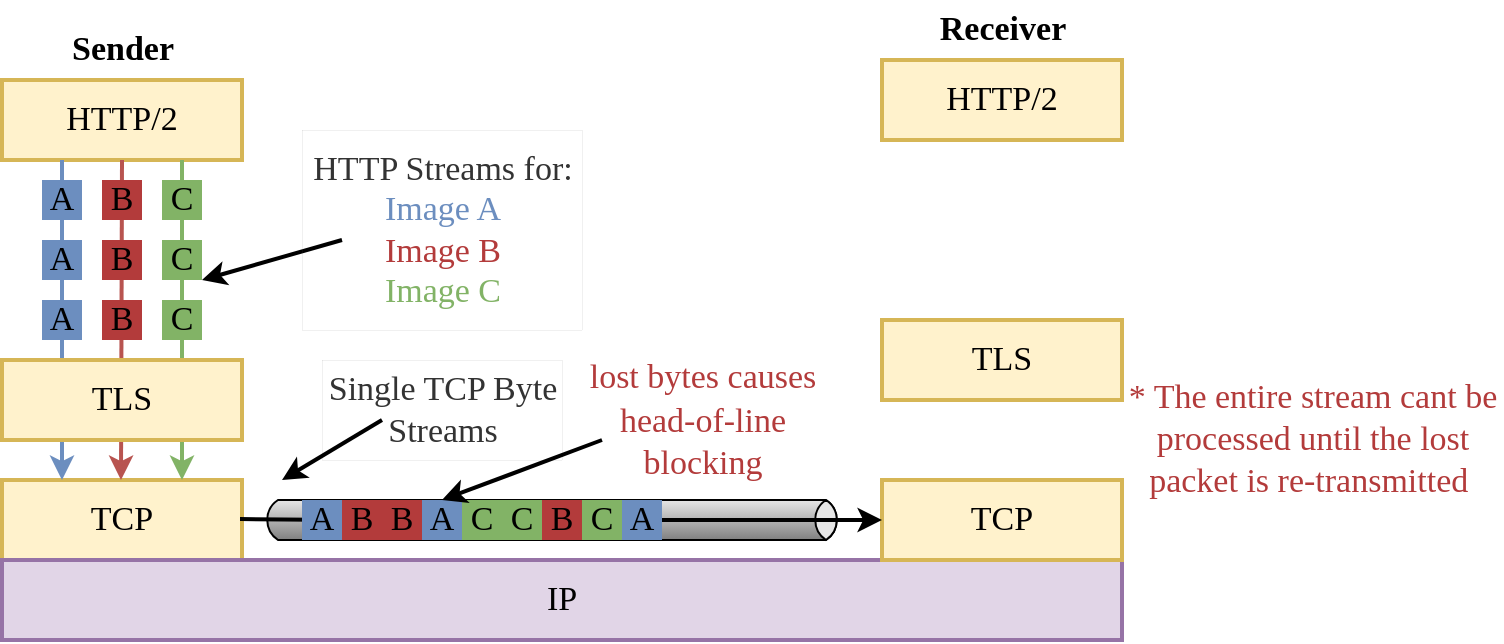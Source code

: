 <mxfile version="20.2.0" type="device"><diagram id="wT1ypxs-N-_fi6-ERzpt" name="Page-1"><mxGraphModel dx="1247" dy="627" grid="1" gridSize="10" guides="1" tooltips="1" connect="1" arrows="1" fold="1" page="1" pageScale="1" pageWidth="827" pageHeight="1169" math="0" shadow="0"><root><mxCell id="0"/><mxCell id="1" parent="0"/><mxCell id="jYlq2Y5q73pHyzIZ-Mcy-1" value="HTTP/2" style="rounded=0;whiteSpace=wrap;html=1;strokeColor=#d6b656;fillColor=#fff2cc;strokeWidth=2;fontFamily=Ubuntu Condensed;fontSource=https%3A%2F%2Ffonts.googleapis.com%2Fcss%3Ffamily%3DUbuntu%2BCondensed;fontSize=17;" parent="1" vertex="1"><mxGeometry x="120" y="200" width="120" height="40" as="geometry"/></mxCell><mxCell id="jYlq2Y5q73pHyzIZ-Mcy-2" value="HTTP/2" style="rounded=0;whiteSpace=wrap;html=1;fillColor=#fff2cc;strokeColor=#d6b656;strokeWidth=2;fontFamily=Ubuntu Condensed;fontSource=https%3A%2F%2Ffonts.googleapis.com%2Fcss%3Ffamily%3DUbuntu%2BCondensed;fontSize=17;" parent="1" vertex="1"><mxGeometry x="560" y="190" width="120" height="40" as="geometry"/></mxCell><mxCell id="jYlq2Y5q73pHyzIZ-Mcy-4" value="TCP" style="rounded=0;whiteSpace=wrap;html=1;strokeColor=#d6b656;fillColor=#fff2cc;strokeWidth=2;fontFamily=Ubuntu Condensed;fontSource=https%3A%2F%2Ffonts.googleapis.com%2Fcss%3Ffamily%3DUbuntu%2BCondensed;fontSize=17;" parent="1" vertex="1"><mxGeometry x="120" y="400" width="120" height="40" as="geometry"/></mxCell><mxCell id="jYlq2Y5q73pHyzIZ-Mcy-5" value="IP" style="rounded=0;whiteSpace=wrap;html=1;fillColor=#e1d5e7;strokeColor=#9673a6;strokeWidth=2;fontFamily=Ubuntu Condensed;fontSource=https%3A%2F%2Ffonts.googleapis.com%2Fcss%3Ffamily%3DUbuntu%2BCondensed;fontSize=17;" parent="1" vertex="1"><mxGeometry x="120" y="440" width="560" height="40" as="geometry"/></mxCell><mxCell id="jYlq2Y5q73pHyzIZ-Mcy-6" value="TLS" style="rounded=0;whiteSpace=wrap;html=1;strokeColor=#d6b656;fillColor=#fff2cc;strokeWidth=2;fontFamily=Ubuntu Condensed;fontSource=https%3A%2F%2Ffonts.googleapis.com%2Fcss%3Ffamily%3DUbuntu%2BCondensed;fontSize=17;" parent="1" vertex="1"><mxGeometry x="560" y="320" width="120" height="40" as="geometry"/></mxCell><mxCell id="jYlq2Y5q73pHyzIZ-Mcy-7" value="TCP" style="rounded=0;whiteSpace=wrap;html=1;strokeColor=#d6b656;fillColor=#fff2cc;strokeWidth=2;fontFamily=Ubuntu Condensed;fontSource=https%3A%2F%2Ffonts.googleapis.com%2Fcss%3Ffamily%3DUbuntu%2BCondensed;fontSize=17;" parent="1" vertex="1"><mxGeometry x="560" y="400" width="120" height="40" as="geometry"/></mxCell><mxCell id="jYlq2Y5q73pHyzIZ-Mcy-9" value="" style="endArrow=classic;html=1;rounded=0;exitX=0.25;exitY=1;exitDx=0;exitDy=0;entryX=0.25;entryY=0;entryDx=0;entryDy=0;fillColor=#dae8fc;strokeColor=#6c8ebf;strokeWidth=2;fontFamily=Ubuntu Condensed;fontSource=https%3A%2F%2Ffonts.googleapis.com%2Fcss%3Ffamily%3DUbuntu%2BCondensed;fontSize=17;" parent="1" source="jYlq2Y5q73pHyzIZ-Mcy-1" target="jYlq2Y5q73pHyzIZ-Mcy-4" edge="1"><mxGeometry width="50" height="50" relative="1" as="geometry"><mxPoint x="160" y="280" as="sourcePoint"/><mxPoint x="160" y="350" as="targetPoint"/></mxGeometry></mxCell><mxCell id="jYlq2Y5q73pHyzIZ-Mcy-10" value="" style="endArrow=classic;html=1;rounded=0;exitX=0.5;exitY=1;exitDx=0;exitDy=0;entryX=0.25;entryY=0;entryDx=0;entryDy=0;fillColor=#f8cecc;strokeColor=#b85450;strokeWidth=2;fontFamily=Ubuntu Condensed;fontSource=https%3A%2F%2Ffonts.googleapis.com%2Fcss%3Ffamily%3DUbuntu%2BCondensed;fontSize=17;" parent="1" edge="1" source="jYlq2Y5q73pHyzIZ-Mcy-1"><mxGeometry width="50" height="50" relative="1" as="geometry"><mxPoint x="179.5" y="280" as="sourcePoint"/><mxPoint x="179.5" y="400" as="targetPoint"/></mxGeometry></mxCell><mxCell id="jYlq2Y5q73pHyzIZ-Mcy-11" value="" style="endArrow=classic;html=1;rounded=0;exitX=0.75;exitY=1;exitDx=0;exitDy=0;entryX=0.25;entryY=0;entryDx=0;entryDy=0;fillColor=#d5e8d4;strokeColor=#82b366;strokeWidth=2;fontFamily=Ubuntu Condensed;fontSource=https%3A%2F%2Ffonts.googleapis.com%2Fcss%3Ffamily%3DUbuntu%2BCondensed;fontSize=17;" parent="1" edge="1" source="jYlq2Y5q73pHyzIZ-Mcy-1"><mxGeometry width="50" height="50" relative="1" as="geometry"><mxPoint x="210" y="280" as="sourcePoint"/><mxPoint x="210" y="400" as="targetPoint"/></mxGeometry></mxCell><mxCell id="jYlq2Y5q73pHyzIZ-Mcy-3" value="TLS" style="rounded=0;whiteSpace=wrap;html=1;strokeColor=#d6b656;fillColor=#fff2cc;strokeWidth=2;fontFamily=Ubuntu Condensed;fontSource=https%3A%2F%2Ffonts.googleapis.com%2Fcss%3Ffamily%3DUbuntu%2BCondensed;fontSize=17;" parent="1" vertex="1"><mxGeometry x="120" y="340" width="120" height="40" as="geometry"/></mxCell><mxCell id="jYlq2Y5q73pHyzIZ-Mcy-13" value="" style="strokeWidth=1;outlineConnect=0;dashed=0;align=center;html=1;fontSize=17;shape=mxgraph.eip.messageChannel;verticalLabelPosition=bottom;labelBackgroundColor=#ffffff;verticalAlign=top;fontFamily=Ubuntu Condensed;fontSource=https%3A%2F%2Ffonts.googleapis.com%2Fcss%3Ffamily%3DUbuntu%2BCondensed;" parent="1" vertex="1"><mxGeometry x="250" y="400" width="290" height="40" as="geometry"/></mxCell><mxCell id="jYlq2Y5q73pHyzIZ-Mcy-14" value="&lt;b style=&quot;font-size: 17px;&quot;&gt;&lt;font style=&quot;font-size: 17px;&quot;&gt;Sender&lt;/font&gt;&lt;/b&gt;" style="text;html=1;align=center;verticalAlign=middle;resizable=0;points=[];autosize=1;strokeColor=none;fillColor=none;fontFamily=Ubuntu Condensed;fontSource=https%3A%2F%2Ffonts.googleapis.com%2Fcss%3Ffamily%3DUbuntu%2BCondensed;fontSize=17;" parent="1" vertex="1"><mxGeometry x="145" y="170" width="70" height="30" as="geometry"/></mxCell><mxCell id="jYlq2Y5q73pHyzIZ-Mcy-15" value="&lt;span style=&quot;font-size: 17px;&quot;&gt;&lt;b style=&quot;font-size: 17px;&quot;&gt;Receiver&lt;/b&gt;&lt;/span&gt;" style="text;html=1;align=center;verticalAlign=middle;resizable=0;points=[];autosize=1;strokeColor=none;fillColor=none;fontFamily=Ubuntu Condensed;fontSource=https%3A%2F%2Ffonts.googleapis.com%2Fcss%3Ffamily%3DUbuntu%2BCondensed;fontSize=17;" parent="1" vertex="1"><mxGeometry x="580" y="160" width="80" height="30" as="geometry"/></mxCell><mxCell id="jYlq2Y5q73pHyzIZ-Mcy-18" value="" style="endArrow=classic;html=1;rounded=0;fontSize=17;strokeWidth=2;entryX=0;entryY=0.5;entryDx=0;entryDy=0;fontFamily=Ubuntu Condensed;fontSource=https%3A%2F%2Ffonts.googleapis.com%2Fcss%3Ffamily%3DUbuntu%2BCondensed;startArrow=none;" parent="1" target="jYlq2Y5q73pHyzIZ-Mcy-7" edge="1" source="DHVeemE_ceSHl2K061dU-28"><mxGeometry width="50" height="50" relative="1" as="geometry"><mxPoint x="239" y="419.5" as="sourcePoint"/><mxPoint x="550" y="420" as="targetPoint"/></mxGeometry></mxCell><mxCell id="jYlq2Y5q73pHyzIZ-Mcy-20" value="" style="rounded=0;orthogonalLoop=1;jettySize=auto;html=1;fontSize=17;strokeWidth=2;fontFamily=Ubuntu Condensed;fontSource=https%3A%2F%2Ffonts.googleapis.com%2Fcss%3Ffamily%3DUbuntu%2BCondensed;" parent="1" edge="1"><mxGeometry relative="1" as="geometry"><mxPoint x="290" y="280" as="sourcePoint"/><mxPoint x="220" y="300" as="targetPoint"/></mxGeometry></mxCell><mxCell id="jYlq2Y5q73pHyzIZ-Mcy-19" value="HTTP Streams for:&lt;br&gt;&lt;font color=&quot;#6c8ebf&quot;&gt;Image A&lt;br&gt;&lt;/font&gt;&lt;font color=&quot;#b33b3b&quot;&gt;Image B&lt;br&gt;&lt;/font&gt;&lt;font color=&quot;#82b366&quot;&gt;Image C&lt;/font&gt;" style="text;html=1;align=center;verticalAlign=middle;resizable=0;points=[];autosize=1;strokeColor=#666666;fillColor=none;fontSize=17;fontColor=#333333;strokeWidth=0;fontStyle=0;fontFamily=Ubuntu Condensed;fontSource=https%3A%2F%2Ffonts.googleapis.com%2Fcss%3Ffamily%3DUbuntu%2BCondensed;" parent="1" vertex="1"><mxGeometry x="270" y="225" width="140" height="100" as="geometry"/></mxCell><mxCell id="DHVeemE_ceSHl2K061dU-1" value="B" style="rounded=0;whiteSpace=wrap;html=1;strokeColor=none;fillColor=#B33B3B;strokeWidth=2;fontFamily=Ubuntu Condensed;fontSource=https%3A%2F%2Ffonts.googleapis.com%2Fcss%3Ffamily%3DUbuntu%2BCondensed;fontSize=17;" vertex="1" parent="1"><mxGeometry x="170" y="250" width="20" height="20" as="geometry"/></mxCell><mxCell id="DHVeemE_ceSHl2K061dU-3" value="B" style="rounded=0;whiteSpace=wrap;html=1;strokeColor=none;fillColor=#B33B3B;strokeWidth=2;fontFamily=Ubuntu Condensed;fontSource=https%3A%2F%2Ffonts.googleapis.com%2Fcss%3Ffamily%3DUbuntu%2BCondensed;fontSize=17;" vertex="1" parent="1"><mxGeometry x="170" y="310" width="20" height="20" as="geometry"/></mxCell><mxCell id="DHVeemE_ceSHl2K061dU-4" value="B" style="rounded=0;whiteSpace=wrap;html=1;strokeColor=none;fillColor=#B33B3B;strokeWidth=2;fontFamily=Ubuntu Condensed;fontSource=https%3A%2F%2Ffonts.googleapis.com%2Fcss%3Ffamily%3DUbuntu%2BCondensed;fontSize=17;" vertex="1" parent="1"><mxGeometry x="170" y="280" width="20" height="20" as="geometry"/></mxCell><mxCell id="DHVeemE_ceSHl2K061dU-10" value="A" style="rounded=0;whiteSpace=wrap;html=1;strokeColor=none;fillColor=#6C8EBF;strokeWidth=2;fontFamily=Ubuntu Condensed;fontSource=https%3A%2F%2Ffonts.googleapis.com%2Fcss%3Ffamily%3DUbuntu%2BCondensed;fontSize=17;" vertex="1" parent="1"><mxGeometry x="140" y="250" width="20" height="20" as="geometry"/></mxCell><mxCell id="DHVeemE_ceSHl2K061dU-11" value="A" style="rounded=0;whiteSpace=wrap;html=1;strokeColor=none;fillColor=#6C8EBF;strokeWidth=2;fontFamily=Ubuntu Condensed;fontSource=https%3A%2F%2Ffonts.googleapis.com%2Fcss%3Ffamily%3DUbuntu%2BCondensed;fontSize=17;" vertex="1" parent="1"><mxGeometry x="140" y="280" width="20" height="20" as="geometry"/></mxCell><mxCell id="DHVeemE_ceSHl2K061dU-12" value="A" style="rounded=0;whiteSpace=wrap;html=1;strokeColor=none;fillColor=#6C8EBF;strokeWidth=2;fontFamily=Ubuntu Condensed;fontSource=https%3A%2F%2Ffonts.googleapis.com%2Fcss%3Ffamily%3DUbuntu%2BCondensed;fontSize=17;" vertex="1" parent="1"><mxGeometry x="140" y="310" width="20" height="20" as="geometry"/></mxCell><mxCell id="DHVeemE_ceSHl2K061dU-13" value="C" style="rounded=0;whiteSpace=wrap;html=1;strokeColor=none;fillColor=#82B366;strokeWidth=2;fontFamily=Ubuntu Condensed;fontSource=https%3A%2F%2Ffonts.googleapis.com%2Fcss%3Ffamily%3DUbuntu%2BCondensed;fontSize=17;" vertex="1" parent="1"><mxGeometry x="200" y="250" width="20" height="20" as="geometry"/></mxCell><mxCell id="DHVeemE_ceSHl2K061dU-14" value="C" style="rounded=0;whiteSpace=wrap;html=1;strokeColor=none;fillColor=#82B366;strokeWidth=2;fontFamily=Ubuntu Condensed;fontSource=https%3A%2F%2Ffonts.googleapis.com%2Fcss%3Ffamily%3DUbuntu%2BCondensed;fontSize=17;" vertex="1" parent="1"><mxGeometry x="200" y="280" width="20" height="20" as="geometry"/></mxCell><mxCell id="DHVeemE_ceSHl2K061dU-16" value="C" style="rounded=0;whiteSpace=wrap;html=1;strokeColor=none;fillColor=#82B366;strokeWidth=2;fontFamily=Ubuntu Condensed;fontSource=https%3A%2F%2Ffonts.googleapis.com%2Fcss%3Ffamily%3DUbuntu%2BCondensed;fontSize=17;" vertex="1" parent="1"><mxGeometry x="200" y="310" width="20" height="20" as="geometry"/></mxCell><mxCell id="DHVeemE_ceSHl2K061dU-19" value="B" style="rounded=0;whiteSpace=wrap;html=1;strokeColor=none;fillColor=#B33B3B;strokeWidth=2;fontFamily=Ubuntu Condensed;fontSource=https%3A%2F%2Ffonts.googleapis.com%2Fcss%3Ffamily%3DUbuntu%2BCondensed;fontSize=17;" vertex="1" parent="1"><mxGeometry x="290" y="410" width="20" height="20" as="geometry"/></mxCell><mxCell id="DHVeemE_ceSHl2K061dU-20" value="" style="endArrow=none;html=1;rounded=0;fontSize=17;strokeWidth=2;entryX=0;entryY=0.5;entryDx=0;entryDy=0;fontFamily=Ubuntu Condensed;fontSource=https%3A%2F%2Ffonts.googleapis.com%2Fcss%3Ffamily%3DUbuntu%2BCondensed;" edge="1" parent="1" target="DHVeemE_ceSHl2K061dU-19"><mxGeometry width="50" height="50" relative="1" as="geometry"><mxPoint x="239" y="419.5" as="sourcePoint"/><mxPoint x="560" y="420" as="targetPoint"/></mxGeometry></mxCell><mxCell id="DHVeemE_ceSHl2K061dU-21" value="B" style="rounded=0;whiteSpace=wrap;html=1;strokeColor=none;fillColor=#B33B3B;strokeWidth=2;fontFamily=Ubuntu Condensed;fontSource=https%3A%2F%2Ffonts.googleapis.com%2Fcss%3Ffamily%3DUbuntu%2BCondensed;fontSize=17;" vertex="1" parent="1"><mxGeometry x="310" y="410" width="20" height="20" as="geometry"/></mxCell><mxCell id="DHVeemE_ceSHl2K061dU-22" value="" style="endArrow=none;html=1;rounded=0;fontSize=17;strokeWidth=2;entryX=0;entryY=0.5;entryDx=0;entryDy=0;fontFamily=Ubuntu Condensed;fontSource=https%3A%2F%2Ffonts.googleapis.com%2Fcss%3Ffamily%3DUbuntu%2BCondensed;startArrow=none;" edge="1" parent="1" source="DHVeemE_ceSHl2K061dU-19" target="DHVeemE_ceSHl2K061dU-21"><mxGeometry width="50" height="50" relative="1" as="geometry"><mxPoint x="310" y="420" as="sourcePoint"/><mxPoint x="560" y="420" as="targetPoint"/></mxGeometry></mxCell><mxCell id="DHVeemE_ceSHl2K061dU-18" value="A" style="rounded=0;whiteSpace=wrap;html=1;strokeColor=none;fillColor=#6C8EBF;strokeWidth=2;fontFamily=Ubuntu Condensed;fontSource=https%3A%2F%2Ffonts.googleapis.com%2Fcss%3Ffamily%3DUbuntu%2BCondensed;fontSize=17;" vertex="1" parent="1"><mxGeometry x="270" y="410" width="20" height="20" as="geometry"/></mxCell><mxCell id="DHVeemE_ceSHl2K061dU-27" value="" style="endArrow=none;html=1;rounded=0;fontSize=17;strokeWidth=2;entryX=0;entryY=0.5;entryDx=0;entryDy=0;fontFamily=Ubuntu Condensed;fontSource=https%3A%2F%2Ffonts.googleapis.com%2Fcss%3Ffamily%3DUbuntu%2BCondensed;startArrow=none;" edge="1" parent="1" source="DHVeemE_ceSHl2K061dU-21" target="DHVeemE_ceSHl2K061dU-26"><mxGeometry width="50" height="50" relative="1" as="geometry"><mxPoint x="330" y="420" as="sourcePoint"/><mxPoint x="560" y="420" as="targetPoint"/></mxGeometry></mxCell><mxCell id="DHVeemE_ceSHl2K061dU-29" value="" style="endArrow=none;html=1;rounded=0;fontSize=17;strokeWidth=2;entryX=0;entryY=0.5;entryDx=0;entryDy=0;fontFamily=Ubuntu Condensed;fontSource=https%3A%2F%2Ffonts.googleapis.com%2Fcss%3Ffamily%3DUbuntu%2BCondensed;startArrow=none;" edge="1" parent="1" source="DHVeemE_ceSHl2K061dU-26" target="DHVeemE_ceSHl2K061dU-28"><mxGeometry width="50" height="50" relative="1" as="geometry"><mxPoint x="410" y="420" as="sourcePoint"/><mxPoint x="560" y="420" as="targetPoint"/></mxGeometry></mxCell><mxCell id="DHVeemE_ceSHl2K061dU-23" value="A" style="rounded=0;whiteSpace=wrap;html=1;strokeColor=none;fillColor=#6C8EBF;strokeWidth=2;fontFamily=Ubuntu Condensed;fontSource=https%3A%2F%2Ffonts.googleapis.com%2Fcss%3Ffamily%3DUbuntu%2BCondensed;fontSize=17;" vertex="1" parent="1"><mxGeometry x="330" y="410" width="20" height="20" as="geometry"/></mxCell><mxCell id="DHVeemE_ceSHl2K061dU-24" value="C" style="rounded=0;whiteSpace=wrap;html=1;strokeColor=none;fillColor=#82B366;strokeWidth=2;fontFamily=Ubuntu Condensed;fontSource=https%3A%2F%2Ffonts.googleapis.com%2Fcss%3Ffamily%3DUbuntu%2BCondensed;fontSize=17;" vertex="1" parent="1"><mxGeometry x="350" y="410" width="20" height="20" as="geometry"/></mxCell><mxCell id="DHVeemE_ceSHl2K061dU-25" value="C" style="rounded=0;whiteSpace=wrap;html=1;strokeColor=none;fillColor=#82B366;strokeWidth=2;fontFamily=Ubuntu Condensed;fontSource=https%3A%2F%2Ffonts.googleapis.com%2Fcss%3Ffamily%3DUbuntu%2BCondensed;fontSize=17;" vertex="1" parent="1"><mxGeometry x="370" y="410" width="20" height="20" as="geometry"/></mxCell><mxCell id="DHVeemE_ceSHl2K061dU-26" value="B" style="rounded=0;whiteSpace=wrap;html=1;strokeColor=none;fillColor=#B33B3B;strokeWidth=2;fontFamily=Ubuntu Condensed;fontSource=https%3A%2F%2Ffonts.googleapis.com%2Fcss%3Ffamily%3DUbuntu%2BCondensed;fontSize=17;" vertex="1" parent="1"><mxGeometry x="390" y="410" width="20" height="20" as="geometry"/></mxCell><mxCell id="DHVeemE_ceSHl2K061dU-28" value="C" style="rounded=0;whiteSpace=wrap;html=1;strokeColor=none;fillColor=#82B366;strokeWidth=2;fontFamily=Ubuntu Condensed;fontSource=https%3A%2F%2Ffonts.googleapis.com%2Fcss%3Ffamily%3DUbuntu%2BCondensed;fontSize=17;" vertex="1" parent="1"><mxGeometry x="410" y="410" width="20" height="20" as="geometry"/></mxCell><mxCell id="DHVeemE_ceSHl2K061dU-32" value="A" style="rounded=0;whiteSpace=wrap;html=1;strokeColor=none;fillColor=#6C8EBF;strokeWidth=2;fontFamily=Ubuntu Condensed;fontSource=https%3A%2F%2Ffonts.googleapis.com%2Fcss%3Ffamily%3DUbuntu%2BCondensed;fontSize=17;" vertex="1" parent="1"><mxGeometry x="430" y="410" width="20" height="20" as="geometry"/></mxCell><mxCell id="DHVeemE_ceSHl2K061dU-33" value="" style="shape=image;html=1;verticalAlign=top;verticalLabelPosition=bottom;labelBackgroundColor=#ffffff;imageAspect=0;aspect=fixed;image=https://cdn3.iconfinder.com/data/icons/lynx/22x22/actions/dialog-close.png;strokeColor=#000000;fillColor=#82B366;" vertex="1" parent="1"><mxGeometry x="330" y="410" width="20" height="20" as="geometry"/></mxCell><mxCell id="DHVeemE_ceSHl2K061dU-34" value="Single TCP Byte&lt;br&gt;Streams" style="text;html=1;align=center;verticalAlign=middle;resizable=0;points=[];autosize=1;strokeColor=#666666;fillColor=none;fontSize=17;fontColor=#333333;strokeWidth=0;fontStyle=0;fontFamily=Ubuntu Condensed;fontSource=https%3A%2F%2Ffonts.googleapis.com%2Fcss%3Ffamily%3DUbuntu%2BCondensed;" vertex="1" parent="1"><mxGeometry x="280" y="340" width="120" height="50" as="geometry"/></mxCell><mxCell id="DHVeemE_ceSHl2K061dU-35" value="" style="rounded=0;orthogonalLoop=1;jettySize=auto;html=1;fontSize=17;strokeWidth=2;fontFamily=Ubuntu Condensed;fontSource=https%3A%2F%2Ffonts.googleapis.com%2Fcss%3Ffamily%3DUbuntu%2BCondensed;entryX=0;entryY=0;entryDx=10;entryDy=0;entryPerimeter=0;" edge="1" parent="1" target="jYlq2Y5q73pHyzIZ-Mcy-13"><mxGeometry relative="1" as="geometry"><mxPoint x="310" y="370" as="sourcePoint"/><mxPoint x="345" y="400" as="targetPoint"/></mxGeometry></mxCell><mxCell id="DHVeemE_ceSHl2K061dU-37" value="&lt;font style=&quot;font-size: 17px;&quot;&gt;&lt;span style=&quot;font-family: &amp;quot;Ubuntu Condensed&amp;quot;;&quot;&gt;* The entire stream cant be&lt;/span&gt;&lt;br style=&quot;font-family: &amp;quot;Ubuntu Condensed&amp;quot;;&quot;&gt;&lt;span style=&quot;font-family: &amp;quot;Ubuntu Condensed&amp;quot;;&quot;&gt;processed until the lost&lt;/span&gt;&lt;br style=&quot;font-family: &amp;quot;Ubuntu Condensed&amp;quot;;&quot;&gt;&lt;span style=&quot;font-family: &amp;quot;Ubuntu Condensed&amp;quot;;&quot;&gt;packet is re-transmitted&amp;nbsp;&lt;/span&gt;&lt;/font&gt;&lt;font style=&quot;font-size: 18px;&quot; face=&quot;Ubuntu Condensed&quot;&gt;&lt;br&gt;&lt;/font&gt;" style="text;html=1;align=center;verticalAlign=middle;resizable=0;points=[];autosize=1;strokeColor=none;fillColor=none;fontColor=#B33B3B;" vertex="1" parent="1"><mxGeometry x="680" y="340" width="190" height="80" as="geometry"/></mxCell><mxCell id="DHVeemE_ceSHl2K061dU-38" value="&lt;font color=&quot;#b33b3b&quot;&gt;&lt;span style=&quot;font-size: 17px;&quot;&gt;lost bytes causes&lt;br&gt;head-of-line&lt;br&gt;blocking&lt;br&gt;&lt;/span&gt;&lt;/font&gt;" style="text;html=1;align=center;verticalAlign=middle;resizable=0;points=[];autosize=1;strokeColor=none;fillColor=none;fontSize=18;fontFamily=Ubuntu Condensed;fontColor=#82B366;" vertex="1" parent="1"><mxGeometry x="405" y="330" width="130" height="80" as="geometry"/></mxCell><mxCell id="DHVeemE_ceSHl2K061dU-39" value="" style="rounded=0;orthogonalLoop=1;jettySize=auto;html=1;fontSize=17;strokeWidth=2;fontFamily=Ubuntu Condensed;fontSource=https%3A%2F%2Ffonts.googleapis.com%2Fcss%3Ffamily%3DUbuntu%2BCondensed;entryX=0;entryY=0;entryDx=10;entryDy=0;entryPerimeter=0;" edge="1" parent="1"><mxGeometry relative="1" as="geometry"><mxPoint x="420" y="380" as="sourcePoint"/><mxPoint x="340" y="410" as="targetPoint"/></mxGeometry></mxCell></root></mxGraphModel></diagram></mxfile>